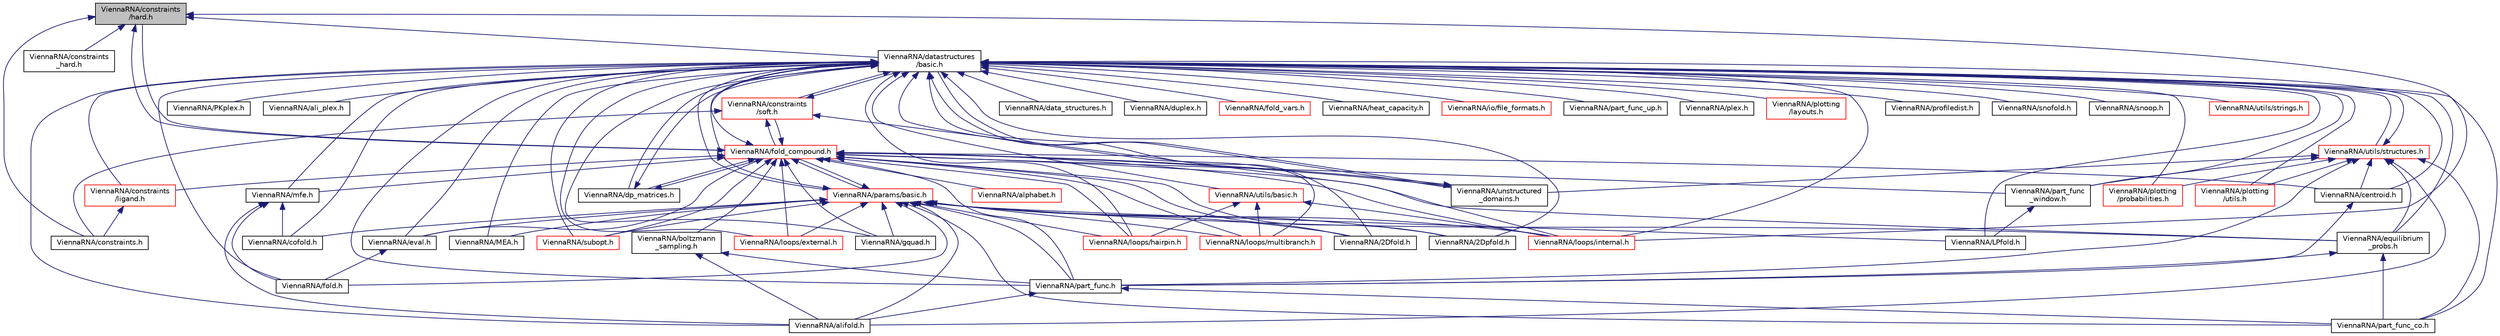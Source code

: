 digraph "ViennaRNA/constraints/hard.h"
{
 // INTERACTIVE_SVG=YES
 // LATEX_PDF_SIZE
  bgcolor="transparent";
  edge [fontname="Helvetica",fontsize="10",labelfontname="Helvetica",labelfontsize="10"];
  node [fontname="Helvetica",fontsize="10",shape=record];
  Node1 [label="ViennaRNA/constraints\l/hard.h",height=0.2,width=0.4,color="black", fillcolor="grey75", style="filled", fontcolor="black",tooltip="Functions and data structures for handling of secondary structure hard constraints."];
  Node1 -> Node2 [dir="back",color="midnightblue",fontsize="10",style="solid"];
  Node2 [label="ViennaRNA/constraints.h",height=0.2,width=0.4,color="black",URL="$constraints_8h.html",tooltip="Use ViennaRNA/constraints/basic.h instead."];
  Node1 -> Node3 [dir="back",color="midnightblue",fontsize="10",style="solid"];
  Node3 [label="ViennaRNA/constraints\l_hard.h",height=0.2,width=0.4,color="black",URL="$constraints__hard_8h.html",tooltip="Use ViennaRNA/constraints/hard.h instead."];
  Node1 -> Node4 [dir="back",color="midnightblue",fontsize="10",style="solid"];
  Node4 [label="ViennaRNA/datastructures\l/basic.h",height=0.2,width=0.4,color="black",URL="$datastructures_2basic_8h.html",tooltip="Various data structures and pre-processor macros."];
  Node4 -> Node5 [dir="back",color="midnightblue",fontsize="10",style="solid"];
  Node5 [label="ViennaRNA/2Dfold.h",height=0.2,width=0.4,color="black",URL="$2Dfold_8h.html",tooltip="MFE structures for base pair distance classes."];
  Node4 -> Node6 [dir="back",color="midnightblue",fontsize="10",style="solid"];
  Node6 [label="ViennaRNA/2Dpfold.h",height=0.2,width=0.4,color="black",URL="$2Dpfold_8h.html",tooltip="Partition function implementations for base pair distance classes."];
  Node4 -> Node7 [dir="back",color="midnightblue",fontsize="10",style="solid"];
  Node7 [label="ViennaRNA/LPfold.h",height=0.2,width=0.4,color="black",URL="$LPfold_8h.html",tooltip="Partition function and equilibrium probability implementation for the sliding window algorithm."];
  Node4 -> Node8 [dir="back",color="midnightblue",fontsize="10",style="solid"];
  Node8 [label="ViennaRNA/MEA.h",height=0.2,width=0.4,color="black",URL="$MEA_8h.html",tooltip="Computes a MEA (maximum expected accuracy) structure."];
  Node4 -> Node9 [dir="back",color="midnightblue",fontsize="10",style="solid"];
  Node9 [label="ViennaRNA/PKplex.h",height=0.2,width=0.4,color="black",URL="$PKplex_8h_source.html",tooltip=" "];
  Node4 -> Node10 [dir="back",color="midnightblue",fontsize="10",style="solid"];
  Node10 [label="ViennaRNA/ali_plex.h",height=0.2,width=0.4,color="black",URL="$ali__plex_8h_source.html",tooltip=" "];
  Node4 -> Node11 [dir="back",color="midnightblue",fontsize="10",style="solid"];
  Node11 [label="ViennaRNA/alifold.h",height=0.2,width=0.4,color="black",URL="$alifold_8h.html",tooltip="Functions for comparative structure prediction using RNA sequence alignments."];
  Node4 -> Node12 [dir="back",color="midnightblue",fontsize="10",style="solid"];
  Node12 [label="ViennaRNA/centroid.h",height=0.2,width=0.4,color="black",URL="$centroid_8h.html",tooltip="Centroid structure computation."];
  Node12 -> Node13 [dir="back",color="midnightblue",fontsize="10",style="solid"];
  Node13 [label="ViennaRNA/part_func.h",height=0.2,width=0.4,color="black",URL="$part__func_8h.html",tooltip="Partition function implementations."];
  Node13 -> Node11 [dir="back",color="midnightblue",fontsize="10",style="solid"];
  Node13 -> Node14 [dir="back",color="midnightblue",fontsize="10",style="solid"];
  Node14 [label="ViennaRNA/part_func_co.h",height=0.2,width=0.4,color="black",URL="$part__func__co_8h.html",tooltip="Partition function for two RNA sequences."];
  Node4 -> Node15 [dir="back",color="midnightblue",fontsize="10",style="solid"];
  Node15 [label="ViennaRNA/cofold.h",height=0.2,width=0.4,color="black",URL="$cofold_8h.html",tooltip="MFE implementations for RNA-RNA interaction."];
  Node4 -> Node16 [dir="back",color="midnightblue",fontsize="10",style="solid"];
  Node16 [label="ViennaRNA/constraints\l/ligand.h",height=0.2,width=0.4,color="red",URL="$ligand_8h.html",tooltip="Functions for incorporation of ligands binding to hairpin and interior loop motifs using the soft con..."];
  Node16 -> Node2 [dir="back",color="midnightblue",fontsize="10",style="solid"];
  Node4 -> Node18 [dir="back",color="midnightblue",fontsize="10",style="solid"];
  Node18 [label="ViennaRNA/constraints\l/soft.h",height=0.2,width=0.4,color="red",URL="$soft_8h.html",tooltip="Functions and data structures for secondary structure soft constraints."];
  Node18 -> Node2 [dir="back",color="midnightblue",fontsize="10",style="solid"];
  Node18 -> Node4 [dir="back",color="midnightblue",fontsize="10",style="solid"];
  Node18 -> Node20 [dir="back",color="midnightblue",fontsize="10",style="solid"];
  Node20 [label="ViennaRNA/fold_compound.h",height=0.2,width=0.4,color="red",URL="$fold__compound_8h.html",tooltip="The Basic Fold Compound API."];
  Node20 -> Node5 [dir="back",color="midnightblue",fontsize="10",style="solid"];
  Node20 -> Node6 [dir="back",color="midnightblue",fontsize="10",style="solid"];
  Node20 -> Node21 [dir="back",color="midnightblue",fontsize="10",style="solid"];
  Node21 [label="ViennaRNA/alphabet.h",height=0.2,width=0.4,color="red",URL="$alphabet_8h.html",tooltip="Functions to process, convert, and generally handle different nucleotide and/or base pair alphabets."];
  Node20 -> Node23 [dir="back",color="midnightblue",fontsize="10",style="solid"];
  Node23 [label="ViennaRNA/boltzmann\l_sampling.h",height=0.2,width=0.4,color="black",URL="$boltzmann__sampling_8h.html",tooltip="Boltzmann Sampling of secondary structures from the ensemble."];
  Node23 -> Node11 [dir="back",color="midnightblue",fontsize="10",style="solid"];
  Node23 -> Node13 [dir="back",color="midnightblue",fontsize="10",style="solid"];
  Node20 -> Node12 [dir="back",color="midnightblue",fontsize="10",style="solid"];
  Node20 -> Node1 [dir="back",color="midnightblue",fontsize="10",style="solid"];
  Node20 -> Node16 [dir="back",color="midnightblue",fontsize="10",style="solid"];
  Node20 -> Node18 [dir="back",color="midnightblue",fontsize="10",style="solid"];
  Node20 -> Node4 [dir="back",color="midnightblue",fontsize="10",style="solid"];
  Node20 -> Node29 [dir="back",color="midnightblue",fontsize="10",style="solid"];
  Node29 [label="ViennaRNA/dp_matrices.h",height=0.2,width=0.4,color="black",URL="$dp__matrices_8h.html",tooltip="Functions to deal with standard dynamic programming (DP) matrices."];
  Node29 -> Node4 [dir="back",color="midnightblue",fontsize="10",style="solid"];
  Node29 -> Node20 [dir="back",color="midnightblue",fontsize="10",style="solid"];
  Node20 -> Node30 [dir="back",color="midnightblue",fontsize="10",style="solid"];
  Node30 [label="ViennaRNA/equilibrium\l_probs.h",height=0.2,width=0.4,color="black",URL="$equilibrium__probs_8h.html",tooltip="Equilibrium Probability implementations."];
  Node30 -> Node13 [dir="back",color="midnightblue",fontsize="10",style="solid"];
  Node30 -> Node14 [dir="back",color="midnightblue",fontsize="10",style="solid"];
  Node20 -> Node31 [dir="back",color="midnightblue",fontsize="10",style="solid"];
  Node31 [label="ViennaRNA/eval.h",height=0.2,width=0.4,color="black",URL="$eval_8h.html",tooltip="Functions and variables related to energy evaluation of sequence/structure pairs."];
  Node31 -> Node32 [dir="back",color="midnightblue",fontsize="10",style="solid"];
  Node32 [label="ViennaRNA/fold.h",height=0.2,width=0.4,color="black",URL="$fold_8h.html",tooltip="MFE calculations for single RNA sequences."];
  Node20 -> Node33 [dir="back",color="midnightblue",fontsize="10",style="solid"];
  Node33 [label="ViennaRNA/gquad.h",height=0.2,width=0.4,color="black",URL="$gquad_8h.html",tooltip="G-quadruplexes."];
  Node20 -> Node42 [dir="back",color="midnightblue",fontsize="10",style="solid"];
  Node42 [label="ViennaRNA/loops/external.h",height=0.2,width=0.4,color="red",URL="$external_8h.html",tooltip="Energy evaluation of exterior loops for MFE and partition function calculations."];
  Node20 -> Node46 [dir="back",color="midnightblue",fontsize="10",style="solid"];
  Node46 [label="ViennaRNA/loops/hairpin.h",height=0.2,width=0.4,color="red",URL="$hairpin_8h.html",tooltip="Energy evaluation of hairpin loops for MFE and partition function calculations."];
  Node20 -> Node48 [dir="back",color="midnightblue",fontsize="10",style="solid"];
  Node48 [label="ViennaRNA/loops/internal.h",height=0.2,width=0.4,color="red",URL="$internal_8h.html",tooltip="Energy evaluation of interior loops for MFE and partition function calculations."];
  Node20 -> Node50 [dir="back",color="midnightblue",fontsize="10",style="solid"];
  Node50 [label="ViennaRNA/loops/multibranch.h",height=0.2,width=0.4,color="red",URL="$multibranch_8h.html",tooltip="Energy evaluation of multibranch loops for MFE and partition function calculations."];
  Node20 -> Node52 [dir="back",color="midnightblue",fontsize="10",style="solid"];
  Node52 [label="ViennaRNA/mfe.h",height=0.2,width=0.4,color="black",URL="$mfe_8h.html",tooltip="Compute Minimum Free energy (MFE) and backtrace corresponding secondary structures from RNA sequence ..."];
  Node52 -> Node11 [dir="back",color="midnightblue",fontsize="10",style="solid"];
  Node52 -> Node15 [dir="back",color="midnightblue",fontsize="10",style="solid"];
  Node52 -> Node32 [dir="back",color="midnightblue",fontsize="10",style="solid"];
  Node20 -> Node56 [dir="back",color="midnightblue",fontsize="10",style="solid"];
  Node56 [label="ViennaRNA/params/basic.h",height=0.2,width=0.4,color="red",URL="$params_2basic_8h.html",tooltip="Functions to deal with sets of energy parameters."];
  Node56 -> Node5 [dir="back",color="midnightblue",fontsize="10",style="solid"];
  Node56 -> Node6 [dir="back",color="midnightblue",fontsize="10",style="solid"];
  Node56 -> Node7 [dir="back",color="midnightblue",fontsize="10",style="solid"];
  Node56 -> Node8 [dir="back",color="midnightblue",fontsize="10",style="solid"];
  Node56 -> Node11 [dir="back",color="midnightblue",fontsize="10",style="solid"];
  Node56 -> Node15 [dir="back",color="midnightblue",fontsize="10",style="solid"];
  Node56 -> Node4 [dir="back",color="midnightblue",fontsize="10",style="solid"];
  Node56 -> Node30 [dir="back",color="midnightblue",fontsize="10",style="solid"];
  Node56 -> Node31 [dir="back",color="midnightblue",fontsize="10",style="solid"];
  Node56 -> Node32 [dir="back",color="midnightblue",fontsize="10",style="solid"];
  Node56 -> Node20 [dir="back",color="midnightblue",fontsize="10",style="solid"];
  Node56 -> Node33 [dir="back",color="midnightblue",fontsize="10",style="solid"];
  Node56 -> Node42 [dir="back",color="midnightblue",fontsize="10",style="solid"];
  Node56 -> Node46 [dir="back",color="midnightblue",fontsize="10",style="solid"];
  Node56 -> Node48 [dir="back",color="midnightblue",fontsize="10",style="solid"];
  Node56 -> Node50 [dir="back",color="midnightblue",fontsize="10",style="solid"];
  Node56 -> Node13 [dir="back",color="midnightblue",fontsize="10",style="solid"];
  Node56 -> Node14 [dir="back",color="midnightblue",fontsize="10",style="solid"];
  Node56 -> Node59 [dir="back",color="midnightblue",fontsize="10",style="solid"];
  Node59 [label="ViennaRNA/subopt.h",height=0.2,width=0.4,color="red",URL="$subopt_8h.html",tooltip="RNAsubopt and density of states declarations."];
  Node20 -> Node13 [dir="back",color="midnightblue",fontsize="10",style="solid"];
  Node20 -> Node61 [dir="back",color="midnightblue",fontsize="10",style="solid"];
  Node61 [label="ViennaRNA/part_func\l_window.h",height=0.2,width=0.4,color="black",URL="$part__func__window_8h.html",tooltip="Partition function and equilibrium probability implementation for the sliding window algorithm."];
  Node61 -> Node7 [dir="back",color="midnightblue",fontsize="10",style="solid"];
  Node20 -> Node59 [dir="back",color="midnightblue",fontsize="10",style="solid"];
  Node20 -> Node66 [dir="back",color="midnightblue",fontsize="10",style="solid"];
  Node66 [label="ViennaRNA/unstructured\l_domains.h",height=0.2,width=0.4,color="black",URL="$unstructured__domains_8h.html",tooltip="Functions to modify unstructured domains, e.g. to incorporate ligands binding to unpaired stretches."];
  Node66 -> Node4 [dir="back",color="midnightblue",fontsize="10",style="solid"];
  Node66 -> Node20 [dir="back",color="midnightblue",fontsize="10",style="solid"];
  Node18 -> Node48 [dir="back",color="midnightblue",fontsize="10",style="solid"];
  Node4 -> Node69 [dir="back",color="midnightblue",fontsize="10",style="solid"];
  Node69 [label="ViennaRNA/data_structures.h",height=0.2,width=0.4,color="black",URL="$data__structures_8h.html",tooltip="Use ViennaRNA/datastructures/basic.h instead."];
  Node4 -> Node29 [dir="back",color="midnightblue",fontsize="10",style="solid"];
  Node4 -> Node70 [dir="back",color="midnightblue",fontsize="10",style="solid"];
  Node70 [label="ViennaRNA/duplex.h",height=0.2,width=0.4,color="black",URL="$duplex_8h.html",tooltip="Functions for simple RNA-RNA duplex interactions."];
  Node4 -> Node30 [dir="back",color="midnightblue",fontsize="10",style="solid"];
  Node4 -> Node31 [dir="back",color="midnightblue",fontsize="10",style="solid"];
  Node4 -> Node32 [dir="back",color="midnightblue",fontsize="10",style="solid"];
  Node4 -> Node71 [dir="back",color="midnightblue",fontsize="10",style="solid"];
  Node71 [label="ViennaRNA/fold_vars.h",height=0.2,width=0.4,color="red",URL="$fold__vars_8h.html",tooltip="Here all all declarations of the global variables used throughout RNAlib."];
  Node4 -> Node33 [dir="back",color="midnightblue",fontsize="10",style="solid"];
  Node4 -> Node73 [dir="back",color="midnightblue",fontsize="10",style="solid"];
  Node73 [label="ViennaRNA/heat_capacity.h",height=0.2,width=0.4,color="black",URL="$heat__capacity_8h.html",tooltip="Compute heat capacity for an RNA."];
  Node4 -> Node74 [dir="back",color="midnightblue",fontsize="10",style="solid"];
  Node74 [label="ViennaRNA/io/file_formats.h",height=0.2,width=0.4,color="red",URL="$io_2file__formats_8h.html",tooltip="Read and write different file formats for RNA sequences, structures."];
  Node4 -> Node42 [dir="back",color="midnightblue",fontsize="10",style="solid"];
  Node4 -> Node46 [dir="back",color="midnightblue",fontsize="10",style="solid"];
  Node4 -> Node48 [dir="back",color="midnightblue",fontsize="10",style="solid"];
  Node4 -> Node50 [dir="back",color="midnightblue",fontsize="10",style="solid"];
  Node4 -> Node52 [dir="back",color="midnightblue",fontsize="10",style="solid"];
  Node4 -> Node56 [dir="back",color="midnightblue",fontsize="10",style="solid"];
  Node4 -> Node13 [dir="back",color="midnightblue",fontsize="10",style="solid"];
  Node4 -> Node14 [dir="back",color="midnightblue",fontsize="10",style="solid"];
  Node4 -> Node76 [dir="back",color="midnightblue",fontsize="10",style="solid"];
  Node76 [label="ViennaRNA/part_func_up.h",height=0.2,width=0.4,color="black",URL="$part__func__up_8h.html",tooltip="Implementations for accessibility and RNA-RNA interaction as a stepwise process."];
  Node4 -> Node61 [dir="back",color="midnightblue",fontsize="10",style="solid"];
  Node4 -> Node77 [dir="back",color="midnightblue",fontsize="10",style="solid"];
  Node77 [label="ViennaRNA/plex.h",height=0.2,width=0.4,color="black",URL="$plex_8h_source.html",tooltip=" "];
  Node4 -> Node78 [dir="back",color="midnightblue",fontsize="10",style="solid"];
  Node78 [label="ViennaRNA/plotting\l/layouts.h",height=0.2,width=0.4,color="red",URL="$layouts_8h.html",tooltip="Secondary structure plot layout algorithms."];
  Node4 -> Node83 [dir="back",color="midnightblue",fontsize="10",style="solid"];
  Node83 [label="ViennaRNA/plotting\l/probabilities.h",height=0.2,width=0.4,color="red",URL="$probabilities_8h.html",tooltip="Various functions for plotting RNA secondary structures, dot-plots and other visualizations."];
  Node4 -> Node84 [dir="back",color="midnightblue",fontsize="10",style="solid"];
  Node84 [label="ViennaRNA/plotting\l/utils.h",height=0.2,width=0.4,color="red",URL="$plotting_2utils_8h.html",tooltip="Various utilities to assist in plotting secondary structures and consensus structures."];
  Node4 -> Node86 [dir="back",color="midnightblue",fontsize="10",style="solid"];
  Node86 [label="ViennaRNA/profiledist.h",height=0.2,width=0.4,color="black",URL="$profiledist_8h.html",tooltip=" "];
  Node4 -> Node87 [dir="back",color="midnightblue",fontsize="10",style="solid"];
  Node87 [label="ViennaRNA/snofold.h",height=0.2,width=0.4,color="black",URL="$snofold_8h_source.html",tooltip=" "];
  Node4 -> Node88 [dir="back",color="midnightblue",fontsize="10",style="solid"];
  Node88 [label="ViennaRNA/snoop.h",height=0.2,width=0.4,color="black",URL="$snoop_8h_source.html",tooltip=" "];
  Node4 -> Node59 [dir="back",color="midnightblue",fontsize="10",style="solid"];
  Node4 -> Node66 [dir="back",color="midnightblue",fontsize="10",style="solid"];
  Node4 -> Node89 [dir="back",color="midnightblue",fontsize="10",style="solid"];
  Node89 [label="ViennaRNA/utils/basic.h",height=0.2,width=0.4,color="red",URL="$utils_2basic_8h.html",tooltip="General utility- and helper-functions used throughout the ViennaRNA Package."];
  Node89 -> Node46 [dir="back",color="midnightblue",fontsize="10",style="solid"];
  Node89 -> Node48 [dir="back",color="midnightblue",fontsize="10",style="solid"];
  Node89 -> Node50 [dir="back",color="midnightblue",fontsize="10",style="solid"];
  Node4 -> Node90 [dir="back",color="midnightblue",fontsize="10",style="solid"];
  Node90 [label="ViennaRNA/utils/strings.h",height=0.2,width=0.4,color="red",URL="$strings_8h.html",tooltip="General utility- and helper-functions for RNA sequence and structure strings used throughout the Vien..."];
  Node4 -> Node92 [dir="back",color="midnightblue",fontsize="10",style="solid"];
  Node92 [label="ViennaRNA/utils/structures.h",height=0.2,width=0.4,color="red",URL="$utils_2structures_8h.html",tooltip="Various utility- and helper-functions for secondary structure parsing, converting,..."];
  Node92 -> Node11 [dir="back",color="midnightblue",fontsize="10",style="solid"];
  Node92 -> Node12 [dir="back",color="midnightblue",fontsize="10",style="solid"];
  Node92 -> Node4 [dir="back",color="midnightblue",fontsize="10",style="solid"];
  Node92 -> Node30 [dir="back",color="midnightblue",fontsize="10",style="solid"];
  Node92 -> Node13 [dir="back",color="midnightblue",fontsize="10",style="solid"];
  Node92 -> Node14 [dir="back",color="midnightblue",fontsize="10",style="solid"];
  Node92 -> Node61 [dir="back",color="midnightblue",fontsize="10",style="solid"];
  Node92 -> Node83 [dir="back",color="midnightblue",fontsize="10",style="solid"];
  Node92 -> Node84 [dir="back",color="midnightblue",fontsize="10",style="solid"];
  Node92 -> Node66 [dir="back",color="midnightblue",fontsize="10",style="solid"];
  Node1 -> Node20 [dir="back",color="midnightblue",fontsize="10",style="solid"];
  Node1 -> Node48 [dir="back",color="midnightblue",fontsize="10",style="solid"];
}
